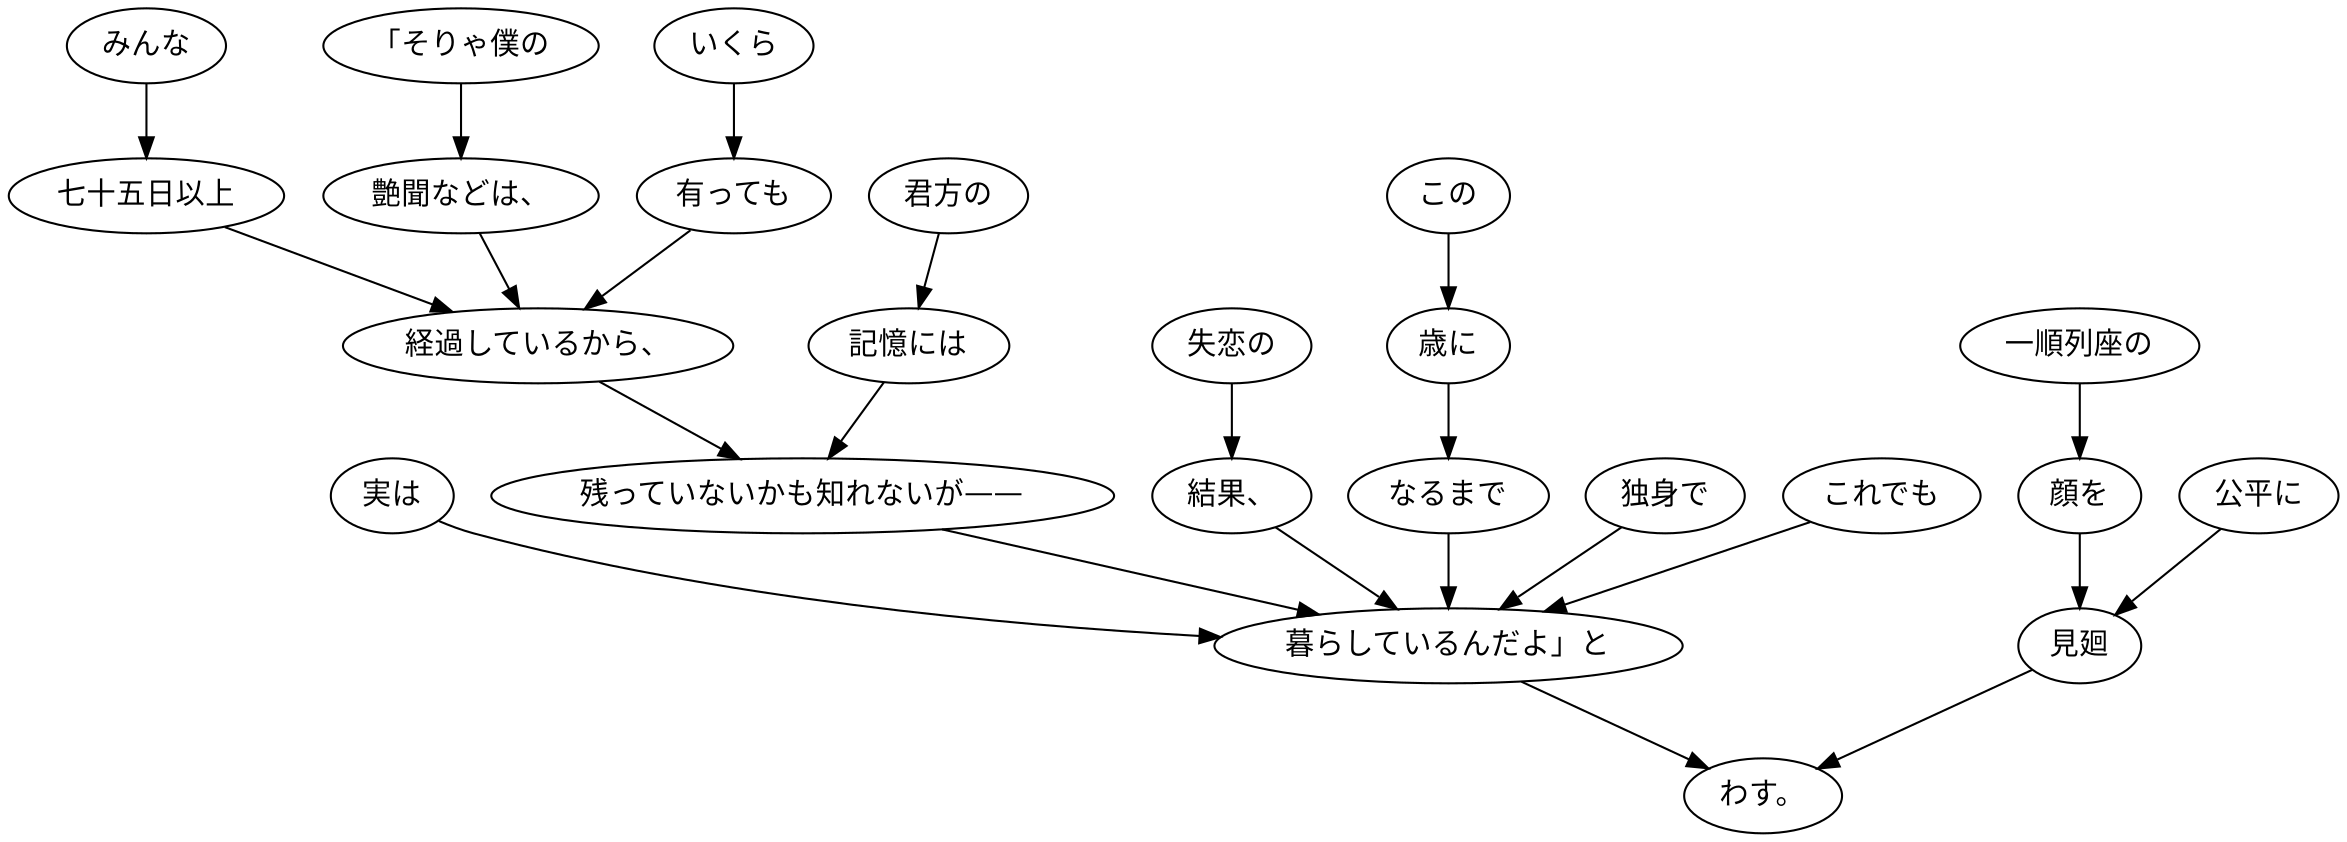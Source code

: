 digraph graph3586 {
	node0 [label="「そりゃ僕の"];
	node1 [label="艶聞などは、"];
	node2 [label="いくら"];
	node3 [label="有っても"];
	node4 [label="みんな"];
	node5 [label="七十五日以上"];
	node6 [label="経過しているから、"];
	node7 [label="君方の"];
	node8 [label="記憶には"];
	node9 [label="残っていないかも知れないが——"];
	node10 [label="実は"];
	node11 [label="これでも"];
	node12 [label="失恋の"];
	node13 [label="結果、"];
	node14 [label="この"];
	node15 [label="歳に"];
	node16 [label="なるまで"];
	node17 [label="独身で"];
	node18 [label="暮らしているんだよ」と"];
	node19 [label="一順列座の"];
	node20 [label="顔を"];
	node21 [label="公平に"];
	node22 [label="見廻"];
	node23 [label="わす。"];
	node0 -> node1;
	node1 -> node6;
	node2 -> node3;
	node3 -> node6;
	node4 -> node5;
	node5 -> node6;
	node6 -> node9;
	node7 -> node8;
	node8 -> node9;
	node9 -> node18;
	node10 -> node18;
	node11 -> node18;
	node12 -> node13;
	node13 -> node18;
	node14 -> node15;
	node15 -> node16;
	node16 -> node18;
	node17 -> node18;
	node18 -> node23;
	node19 -> node20;
	node20 -> node22;
	node21 -> node22;
	node22 -> node23;
}
